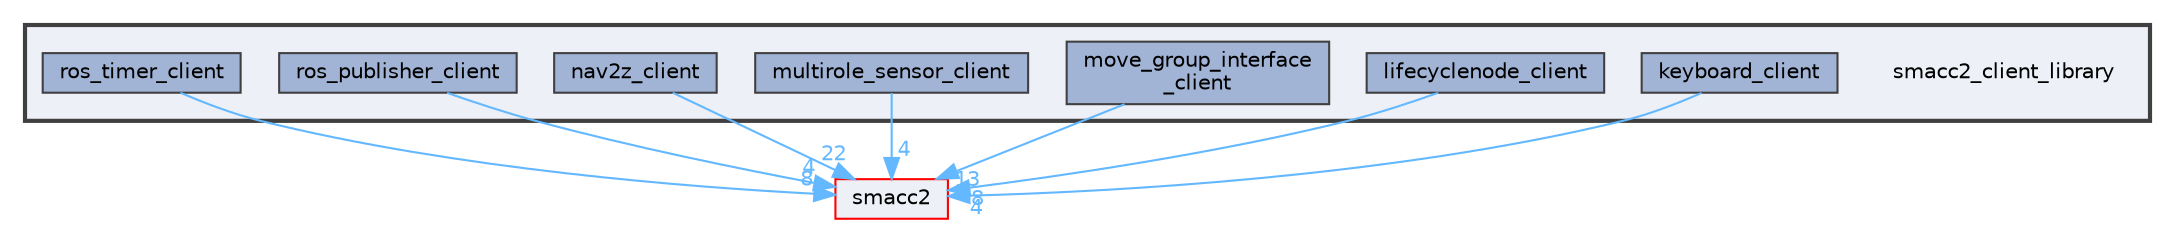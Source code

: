 digraph "smacc2_client_library"
{
 // LATEX_PDF_SIZE
  bgcolor="transparent";
  edge [fontname=Helvetica,fontsize=10,labelfontname=Helvetica,labelfontsize=10];
  node [fontname=Helvetica,fontsize=10,shape=box,height=0.2,width=0.4];
  compound=true
  subgraph clusterdir_8ab6e731d630f2783f61aa44b19cf7d2 {
    graph [ bgcolor="#edf0f7", pencolor="grey25", label="", fontname=Helvetica,fontsize=10 style="filled,bold", URL="dir_8ab6e731d630f2783f61aa44b19cf7d2.html",tooltip=""]
    dir_8ab6e731d630f2783f61aa44b19cf7d2 [shape=plaintext, label="smacc2_client_library"];
  dir_ff4525b710c6992506c47019133aaba2 [label="keyboard_client", fillcolor="#a2b4d6", color="grey25", style="filled", URL="dir_ff4525b710c6992506c47019133aaba2.html",tooltip=""];
  dir_5b8c37b137fec09a410ccb72b188724d [label="lifecyclenode_client", fillcolor="#a2b4d6", color="grey25", style="filled", URL="dir_5b8c37b137fec09a410ccb72b188724d.html",tooltip=""];
  dir_f2eddc8ed3f3c3b8625fe8b2e146f43e [label="move_group_interface\l_client", fillcolor="#a2b4d6", color="grey25", style="filled", URL="dir_f2eddc8ed3f3c3b8625fe8b2e146f43e.html",tooltip=""];
  dir_eba5bdb39caa669a1b4f9c76581e1d0a [label="multirole_sensor_client", fillcolor="#a2b4d6", color="grey25", style="filled", URL="dir_eba5bdb39caa669a1b4f9c76581e1d0a.html",tooltip=""];
  dir_a7d381adedc1f7eb1e57f5db26123c18 [label="nav2z_client", fillcolor="#a2b4d6", color="grey25", style="filled", URL="dir_a7d381adedc1f7eb1e57f5db26123c18.html",tooltip=""];
  dir_05985e13dce014508b1661a0aaa97a4e [label="ros_publisher_client", fillcolor="#a2b4d6", color="grey25", style="filled", URL="dir_05985e13dce014508b1661a0aaa97a4e.html",tooltip=""];
  dir_25affcc8d871533d236b11a0d5f2ef24 [label="ros_timer_client", fillcolor="#a2b4d6", color="grey25", style="filled", URL="dir_25affcc8d871533d236b11a0d5f2ef24.html",tooltip=""];
  }
  dir_ce4c19d6108cf5285f3105ec9cd73bf1 [label="smacc2", fillcolor="#edf0f7", color="red", style="filled", URL="dir_ce4c19d6108cf5285f3105ec9cd73bf1.html",tooltip=""];
  dir_ff4525b710c6992506c47019133aaba2->dir_ce4c19d6108cf5285f3105ec9cd73bf1 [headlabel="4", labeldistance=1.5 headhref="dir_000074_000123.html" color="steelblue1" fontcolor="steelblue1"];
  dir_5b8c37b137fec09a410ccb72b188724d->dir_ce4c19d6108cf5285f3105ec9cd73bf1 [headlabel="8", labeldistance=1.5 headhref="dir_000077_000123.html" color="steelblue1" fontcolor="steelblue1"];
  dir_f2eddc8ed3f3c3b8625fe8b2e146f43e->dir_ce4c19d6108cf5285f3105ec9cd73bf1 [headlabel="13", labeldistance=1.5 headhref="dir_000080_000123.html" color="steelblue1" fontcolor="steelblue1"];
  dir_eba5bdb39caa669a1b4f9c76581e1d0a->dir_ce4c19d6108cf5285f3105ec9cd73bf1 [headlabel="4", labeldistance=1.5 headhref="dir_000083_000123.html" color="steelblue1" fontcolor="steelblue1"];
  dir_a7d381adedc1f7eb1e57f5db26123c18->dir_ce4c19d6108cf5285f3105ec9cd73bf1 [headlabel="22", labeldistance=1.5 headhref="dir_000086_000123.html" color="steelblue1" fontcolor="steelblue1"];
  dir_05985e13dce014508b1661a0aaa97a4e->dir_ce4c19d6108cf5285f3105ec9cd73bf1 [headlabel="4", labeldistance=1.5 headhref="dir_000104_000123.html" color="steelblue1" fontcolor="steelblue1"];
  dir_25affcc8d871533d236b11a0d5f2ef24->dir_ce4c19d6108cf5285f3105ec9cd73bf1 [headlabel="8", labeldistance=1.5 headhref="dir_000106_000123.html" color="steelblue1" fontcolor="steelblue1"];
}
